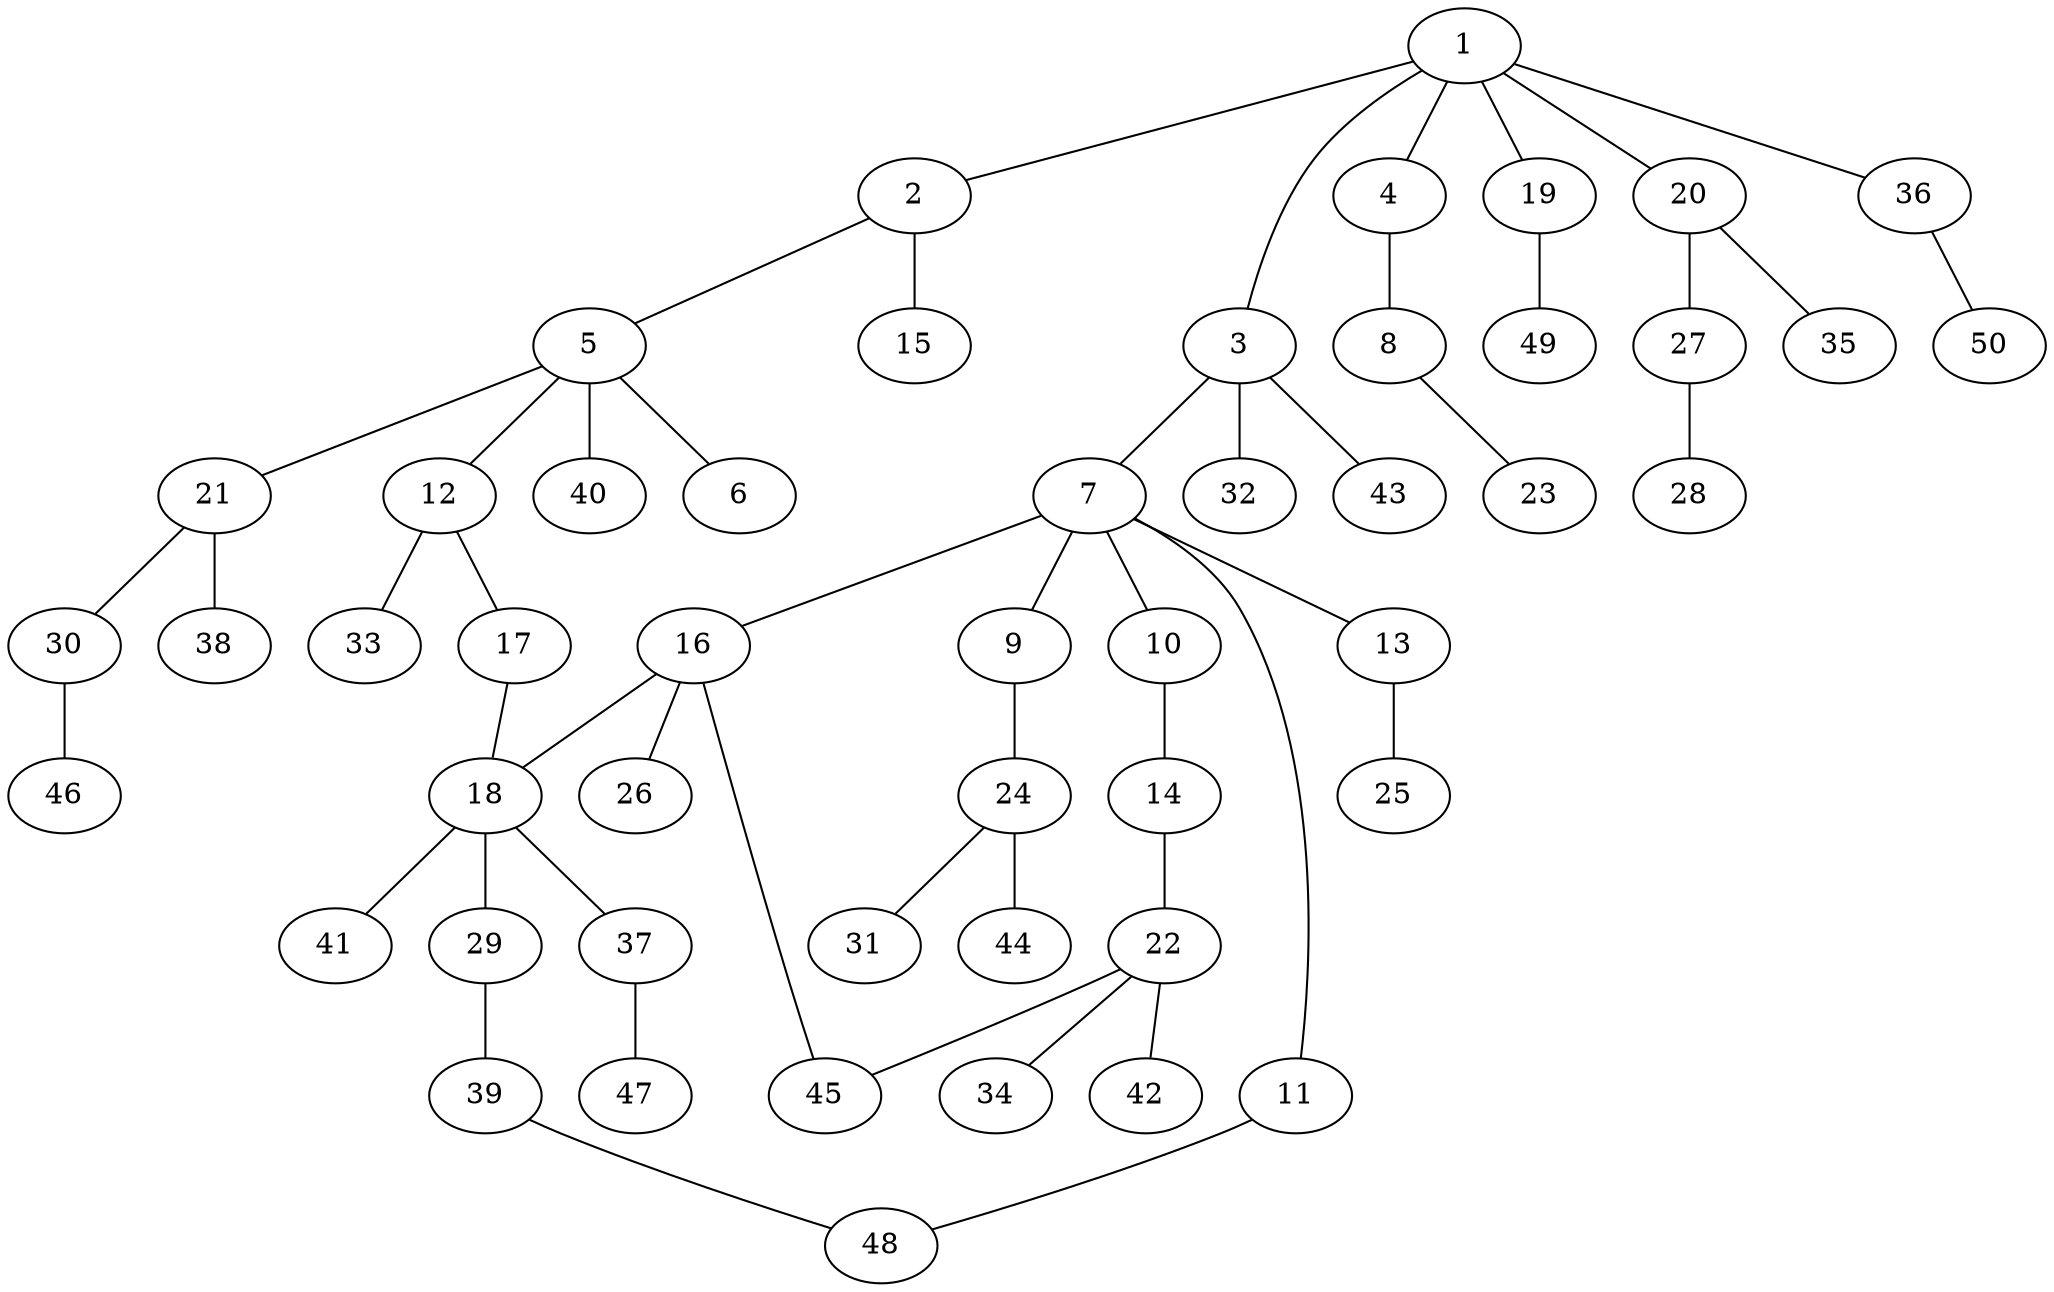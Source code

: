 graph graphname {1--2
1--3
1--4
1--19
1--20
1--36
2--5
2--15
3--7
3--32
3--43
4--8
5--6
5--12
5--21
5--40
7--9
7--10
7--11
7--13
7--16
8--23
9--24
10--14
11--48
12--17
12--33
13--25
14--22
16--18
16--26
16--45
17--18
18--29
18--37
18--41
19--49
20--27
20--35
21--30
21--38
22--34
22--42
22--45
24--31
24--44
27--28
29--39
30--46
36--50
37--47
39--48
}